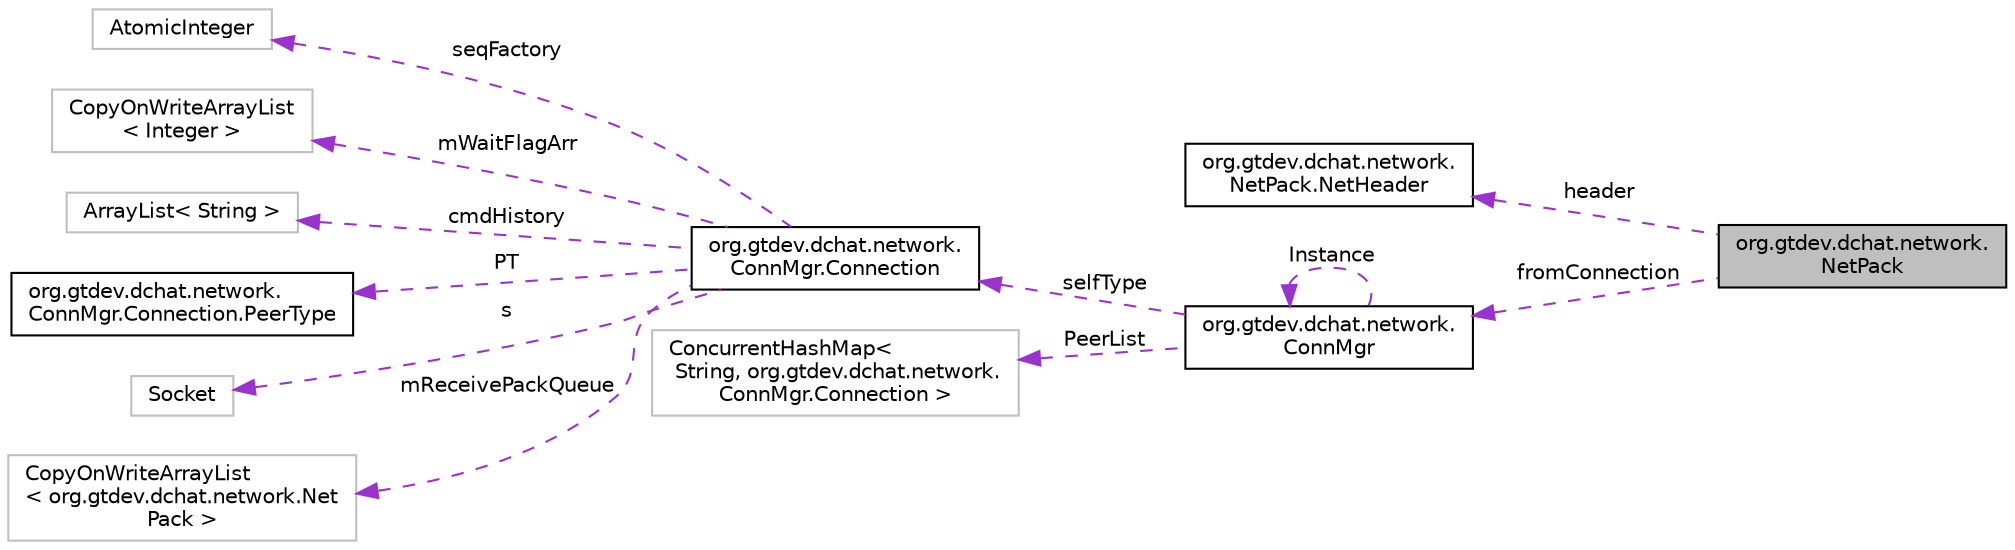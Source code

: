 digraph "org.gtdev.dchat.network.NetPack"
{
  edge [fontname="Helvetica",fontsize="10",labelfontname="Helvetica",labelfontsize="10"];
  node [fontname="Helvetica",fontsize="10",shape=record];
  rankdir="LR";
  Node1 [label="org.gtdev.dchat.network.\lNetPack",height=0.2,width=0.4,color="black", fillcolor="grey75", style="filled", fontcolor="black"];
  Node2 -> Node1 [dir="back",color="darkorchid3",fontsize="10",style="dashed",label=" header" ,fontname="Helvetica"];
  Node2 [label="org.gtdev.dchat.network.\lNetPack.NetHeader",height=0.2,width=0.4,color="black", fillcolor="white", style="filled",URL="$classorg_1_1gtdev_1_1dchat_1_1network_1_1NetPack_1_1NetHeader.html"];
  Node3 -> Node1 [dir="back",color="darkorchid3",fontsize="10",style="dashed",label=" fromConnection" ,fontname="Helvetica"];
  Node3 [label="org.gtdev.dchat.network.\lConnMgr",height=0.2,width=0.4,color="black", fillcolor="white", style="filled",URL="$classorg_1_1gtdev_1_1dchat_1_1network_1_1ConnMgr.html"];
  Node3 -> Node3 [dir="back",color="darkorchid3",fontsize="10",style="dashed",label=" Instance" ,fontname="Helvetica"];
  Node4 -> Node3 [dir="back",color="darkorchid3",fontsize="10",style="dashed",label=" selfType" ,fontname="Helvetica"];
  Node4 [label="org.gtdev.dchat.network.\lConnMgr.Connection",height=0.2,width=0.4,color="black", fillcolor="white", style="filled",URL="$classorg_1_1gtdev_1_1dchat_1_1network_1_1ConnMgr_1_1Connection.html"];
  Node5 -> Node4 [dir="back",color="darkorchid3",fontsize="10",style="dashed",label=" seqFactory" ,fontname="Helvetica"];
  Node5 [label="AtomicInteger",height=0.2,width=0.4,color="grey75", fillcolor="white", style="filled"];
  Node6 -> Node4 [dir="back",color="darkorchid3",fontsize="10",style="dashed",label=" mWaitFlagArr" ,fontname="Helvetica"];
  Node6 [label="CopyOnWriteArrayList\l\< Integer \>",height=0.2,width=0.4,color="grey75", fillcolor="white", style="filled"];
  Node7 -> Node4 [dir="back",color="darkorchid3",fontsize="10",style="dashed",label=" cmdHistory" ,fontname="Helvetica"];
  Node7 [label="ArrayList\< String \>",height=0.2,width=0.4,color="grey75", fillcolor="white", style="filled"];
  Node8 -> Node4 [dir="back",color="darkorchid3",fontsize="10",style="dashed",label=" PT" ,fontname="Helvetica"];
  Node8 [label="org.gtdev.dchat.network.\lConnMgr.Connection.PeerType",height=0.2,width=0.4,color="black", fillcolor="white", style="filled",URL="$enumorg_1_1gtdev_1_1dchat_1_1network_1_1ConnMgr_1_1Connection_1_1PeerType.html"];
  Node9 -> Node4 [dir="back",color="darkorchid3",fontsize="10",style="dashed",label=" s" ,fontname="Helvetica"];
  Node9 [label="Socket",height=0.2,width=0.4,color="grey75", fillcolor="white", style="filled"];
  Node10 -> Node4 [dir="back",color="darkorchid3",fontsize="10",style="dashed",label=" mReceivePackQueue" ,fontname="Helvetica"];
  Node10 [label="CopyOnWriteArrayList\l\< org.gtdev.dchat.network.Net\lPack \>",height=0.2,width=0.4,color="grey75", fillcolor="white", style="filled"];
  Node11 -> Node3 [dir="back",color="darkorchid3",fontsize="10",style="dashed",label=" PeerList" ,fontname="Helvetica"];
  Node11 [label="ConcurrentHashMap\<\l String, org.gtdev.dchat.network.\lConnMgr.Connection \>",height=0.2,width=0.4,color="grey75", fillcolor="white", style="filled"];
}
